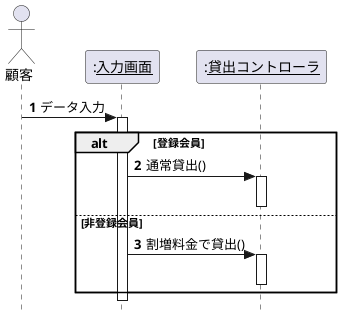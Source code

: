 @startuml 図4-7 alt複合フラグメント
hide footbox
autonumber /'メッセージに自動で番号を降る '/
skinparam style strictuml /' 厳密なUMLに準拠する '/

Actor 顧客 as user
participant ":<u>入力画面" as input
participant ":<u>貸出コントローラ" as control

user -> input : データ入力
activate  input

  alt 登録会員
    input -> control:通常貸出()
   
    activate  control
    deactivate control
  else 非登録会員
    input -> control:割増料金で貸出()
    activate  control
    deactivate control
  end alt
       
deactivate control

@enduml
